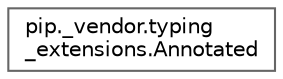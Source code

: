 digraph "Graphical Class Hierarchy"
{
 // LATEX_PDF_SIZE
  bgcolor="transparent";
  edge [fontname=Helvetica,fontsize=10,labelfontname=Helvetica,labelfontsize=10];
  node [fontname=Helvetica,fontsize=10,shape=box,height=0.2,width=0.4];
  rankdir="LR";
  Node0 [id="Node000000",label="pip._vendor.typing\l_extensions.Annotated",height=0.2,width=0.4,color="grey40", fillcolor="white", style="filled",URL="$da/d6f/classpip_1_1__vendor_1_1typing__extensions_1_1Annotated.html",tooltip=" "];
}
